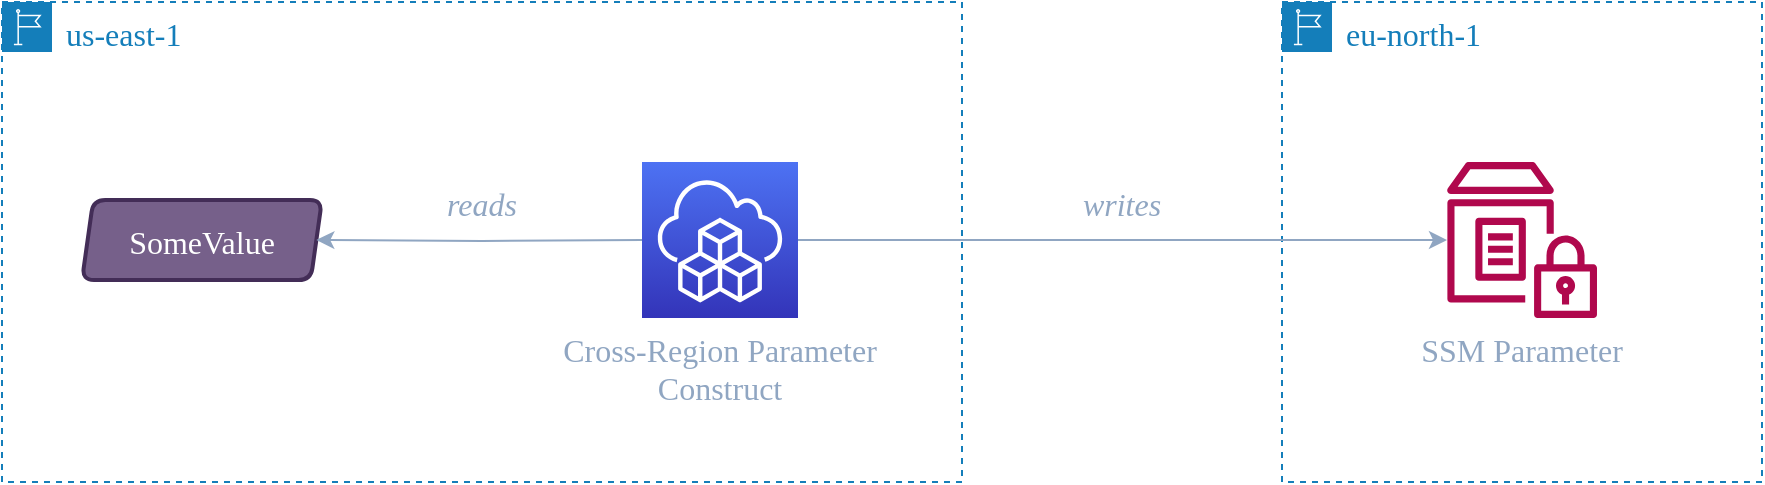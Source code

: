 <mxfile version="15.7.3" type="device"><diagram id="uKk75ns9hbwsDTUnSnhz" name="Page-1"><mxGraphModel dx="2306" dy="1025" grid="1" gridSize="10" guides="1" tooltips="1" connect="1" arrows="1" fold="1" page="0" pageScale="1" pageWidth="827" pageHeight="1169" math="0" shadow="0"><root><mxCell id="0"/><mxCell id="1" parent="0"/><mxCell id="2RxJk-RuduyHwCiihusG-3" value="eu-north-1" style="points=[[0,0],[0.25,0],[0.5,0],[0.75,0],[1,0],[1,0.25],[1,0.5],[1,0.75],[1,1],[0.75,1],[0.5,1],[0.25,1],[0,1],[0,0.75],[0,0.5],[0,0.25]];outlineConnect=0;gradientColor=none;fontSize=16;fontStyle=0;shape=mxgraph.aws4.group;grIcon=mxgraph.aws4.group_region;strokeColor=#147EBA;fillColor=none;verticalAlign=top;align=left;spacingLeft=30;fontColor=#147EBA;dashed=1;fontFamily=Rubik;" vertex="1" parent="1"><mxGeometry x="-240" y="160" width="240" height="240" as="geometry"/></mxCell><mxCell id="2RxJk-RuduyHwCiihusG-1" value="us-east-1" style="points=[[0,0],[0.25,0],[0.5,0],[0.75,0],[1,0],[1,0.25],[1,0.5],[1,0.75],[1,1],[0.75,1],[0.5,1],[0.25,1],[0,1],[0,0.75],[0,0.5],[0,0.25]];outlineConnect=0;gradientColor=none;fontSize=16;fontStyle=0;shape=mxgraph.aws4.group;grIcon=mxgraph.aws4.group_region;strokeColor=#147EBA;fillColor=none;verticalAlign=top;align=left;spacingLeft=30;fontColor=#147EBA;dashed=1;fontFamily=Rubik;" vertex="1" parent="1"><mxGeometry x="-880" y="160" width="480" height="240" as="geometry"/></mxCell><mxCell id="2RxJk-RuduyHwCiihusG-2" value="SSM Parameter" style="sketch=0;outlineConnect=0;fontColor=#90A6C2;gradientColor=none;fillColor=#B0084D;strokeColor=none;dashed=0;verticalLabelPosition=bottom;verticalAlign=top;align=center;fontSize=16;fontStyle=0;aspect=fixed;pointerEvents=1;shape=mxgraph.aws4.parameter_store;fontFamily=Rubik;" vertex="1" parent="1"><mxGeometry x="-157.5" y="240" width="75" height="78" as="geometry"/></mxCell><mxCell id="2RxJk-RuduyHwCiihusG-4" value="Cross-Region Parameter&#10;Construct" style="sketch=0;points=[[0,0,0],[0.25,0,0],[0.5,0,0],[0.75,0,0],[1,0,0],[0,1,0],[0.25,1,0],[0.5,1,0],[0.75,1,0],[1,1,0],[0,0.25,0],[0,0.5,0],[0,0.75,0],[1,0.25,0],[1,0.5,0],[1,0.75,0]];outlineConnect=0;fontColor=#90A6C2;gradientColor=#4D72F3;gradientDirection=north;fillColor=#3334B9;strokeColor=#ffffff;dashed=0;verticalLabelPosition=bottom;verticalAlign=top;align=center;fontSize=16;fontStyle=0;aspect=fixed;shape=mxgraph.aws4.resourceIcon;resIcon=mxgraph.aws4.cloud_development_kit;fontFamily=Rubik;" vertex="1" parent="1"><mxGeometry x="-560" y="240" width="78" height="78" as="geometry"/></mxCell><mxCell id="2RxJk-RuduyHwCiihusG-6" value="SomeValue" style="shape=parallelogram;strokeWidth=2;perimeter=parallelogramPerimeter;rounded=1;arcSize=12;size=0.047;fontFamily=Rubik;fontSize=16;fontColor=#ffffff;fillColor=#76608a;strokeColor=#432D57;" vertex="1" parent="1"><mxGeometry x="-840" y="259" width="120" height="40" as="geometry"/></mxCell><mxCell id="2RxJk-RuduyHwCiihusG-7" style="edgeStyle=orthogonalEdgeStyle;rounded=0;orthogonalLoop=1;jettySize=auto;entryX=1;entryY=0.5;entryDx=0;entryDy=0;fontFamily=Rubik;fontSize=16;fontColor=#90A6C2;strokeColor=#90A6C2;" edge="1" parent="1" target="2RxJk-RuduyHwCiihusG-6"><mxGeometry relative="1" as="geometry"><mxPoint x="-560" y="279" as="sourcePoint"/><mxPoint x="-700" y="279" as="targetPoint"/></mxGeometry></mxCell><mxCell id="2RxJk-RuduyHwCiihusG-8" value="reads" style="text;align=center;verticalAlign=middle;resizable=0;points=[];autosize=1;strokeColor=none;fillColor=none;fontSize=16;fontFamily=Rubik;fontColor=#90A6C2;fontStyle=2" vertex="1" parent="1"><mxGeometry x="-670" y="250" width="60" height="20" as="geometry"/></mxCell><mxCell id="2RxJk-RuduyHwCiihusG-9" style="edgeStyle=orthogonalEdgeStyle;rounded=0;orthogonalLoop=1;jettySize=auto;fontFamily=Rubik;fontSize=16;fontColor=#90A6C2;strokeColor=#90A6C2;" edge="1" parent="1" source="2RxJk-RuduyHwCiihusG-4" target="2RxJk-RuduyHwCiihusG-2"><mxGeometry relative="1" as="geometry"><mxPoint x="-370" y="279" as="sourcePoint"/><mxPoint x="-168" y="279" as="targetPoint"/></mxGeometry></mxCell><mxCell id="2RxJk-RuduyHwCiihusG-10" value="writes" style="text;align=center;verticalAlign=middle;resizable=0;points=[];autosize=1;strokeColor=none;fillColor=none;fontSize=16;fontFamily=Rubik;fontColor=#90A6C2;fontStyle=2" vertex="1" parent="1"><mxGeometry x="-350" y="250" width="60" height="20" as="geometry"/></mxCell></root></mxGraphModel></diagram></mxfile>